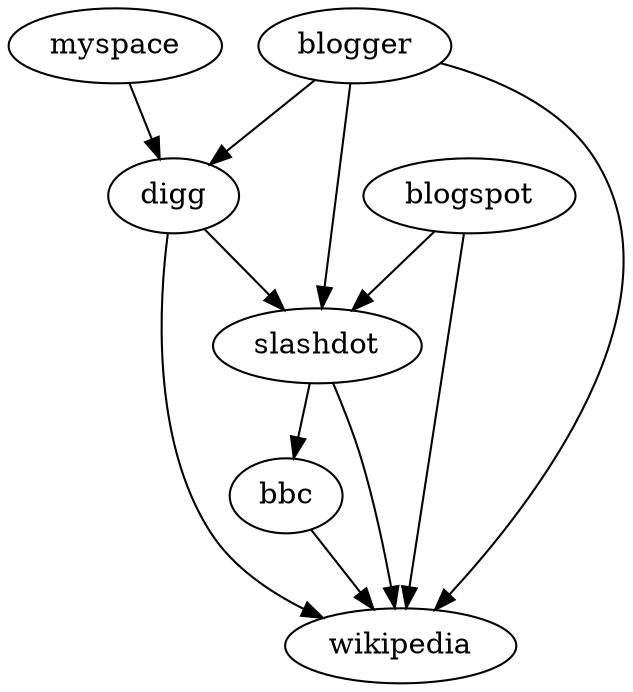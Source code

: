 digraph {
    slashdot -> wikipedia;
    slashdot -> bbc;
    digg -> slashdot;
    digg -> wikipedia;
    blogspot -> wikipedia;
    blogspot-> slashdot;
    blogger -> digg;
    blogger -> slashdot;
    blogger -> wikipedia;
    bbc -> wikipedia;
    myspace -> digg;
}